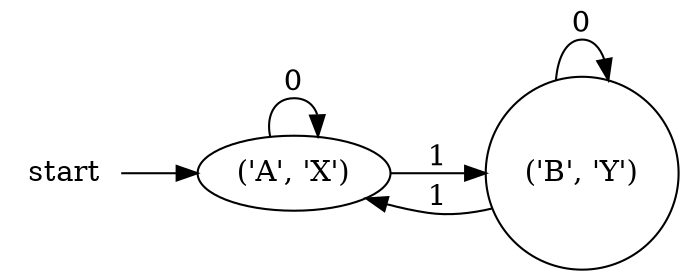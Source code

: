 digraph DFA {
    rankdir=LR;
    start [shape=none, label="start"];
    start -> "('A', 'X')";
    node [shape = doublecircle];
    node [shape = circle];
    "('A', 'X')" -> "('A', 'X')" [label = "0"];
    "('A', 'X')" -> "('B', 'Y')" [label = "1"];
    "('B', 'Y')" -> "('B', 'Y')" [label = "0"];
    "('B', 'Y')" -> "('A', 'X')" [label = "1"];
}